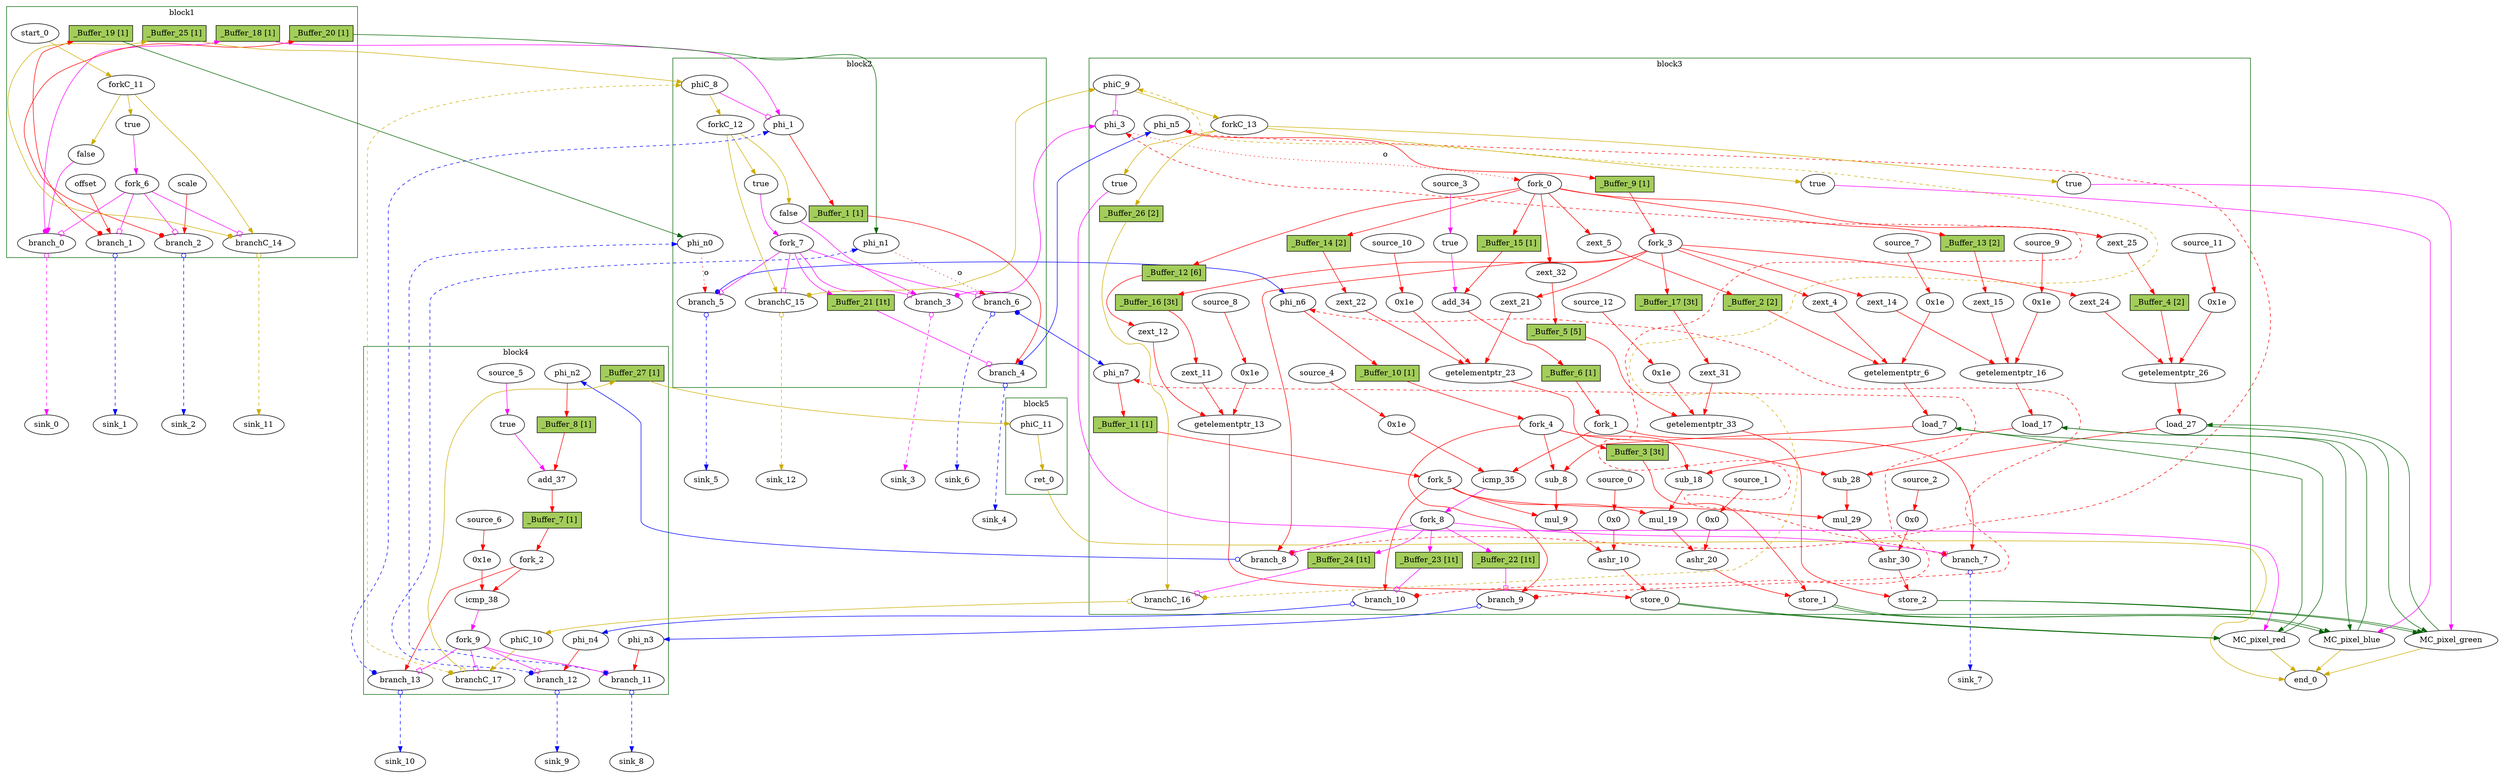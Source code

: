 // Number of blocks: 163
// Number of channels: 246
Digraph G {

  // Blocks
subgraph cluster_1 {
color = "darkgreen"
label = "block1"
  offset [type=Entry, in="in1:32", out="out1:32", bbID = 1,  shape=oval];
  scale [type=Entry, in="in1:32", out="out1:32", bbID = 1,  shape=oval];
  brCst_block1 [type=Constant, in="in1:1", out="out1:1", bbID = 1, value="0x1", label=true,  shape=oval];
  cst_0 [type=Constant, in="in1:1", out="out1:1", bbID = 1, value="0x0", label=false,  shape=oval];
  branch_0 [type=Branch, in="in1:1 in2?:1", out="out1+:1 out2-:1", bbID = 1,  shape=oval];
  branch_1 [type=Branch, in="in1:32 in2?:1", out="out1+:32 out2-:32", bbID = 1,  shape=oval];
  branch_2 [type=Branch, in="in1:32 in2?:1", out="out1+:32 out2-:32", bbID = 1,  shape=oval];
  fork_6 [type=Fork, in="in1:1", out="out1:1 out2:1 out3:1 out4:1", bbID = 1,  shape=oval];
  start_0 [type=Entry, in="in1:0", out="out1:0", bbID = 1,  shape=oval];
  forkC_11 [type=Fork, in="in1:0", out="out1:0 out2:0 out3:0", bbID = 1,  shape=oval];
  branchC_14 [type=Branch, in="in1:0 in2?:1", out="out1+:0 out2-:0", bbID = 1,  shape=oval];
  _Buffer_18 [type=Buffer, in="in1:1", out="out1:1", bbID = 1, slots=1, transparent=false, label="_Buffer_18 [1]",  shape=box, style=filled, fillcolor=darkolivegreen3, height = 0.4];
  _Buffer_19 [type=Buffer, in="in1:32", out="out1:32", bbID = 1, slots=1, transparent=false, label="_Buffer_19 [1]",  shape=box, style=filled, fillcolor=darkolivegreen3, height = 0.4];
  _Buffer_20 [type=Buffer, in="in1:32", out="out1:32", bbID = 1, slots=1, transparent=false, label="_Buffer_20 [1]",  shape=box, style=filled, fillcolor=darkolivegreen3, height = 0.4];
  _Buffer_25 [type=Buffer, in="in1:0", out="out1:0", bbID = 1, slots=1, transparent=false, label="_Buffer_25 [1]",  shape=box, style=filled, fillcolor=darkolivegreen3, height = 0.4];
}
subgraph cluster_2 {
color = "darkgreen"
label = "block2"
  phi_1 [type=Mux, in="in1?:1 in2:32 in3:32", out="out1:32", delay=0.366, bbID = 2,  shape=oval];
  brCst_block2 [type=Constant, in="in1:1", out="out1:1", bbID = 2, value="0x1", label=true,  shape=oval];
  cst_1 [type=Constant, in="in1:1", out="out1:1", bbID = 2, value="0x0", label=false,  shape=oval];
  phi_n0 [type=Merge, in="in1:32 in2:32", out="out1:32", delay=0.366, bbID = 2,  shape=oval];
  phi_n1 [type=Merge, in="in1:32 in2:32", out="out1:32", delay=0.366, bbID = 2,  shape=oval];
  branch_3 [type=Branch, in="in1:1 in2?:1", out="out1+:1 out2-:1", bbID = 2,  shape=oval];
  branch_4 [type=Branch, in="in1:32 in2?:1", out="out1+:32 out2-:32", bbID = 2,  shape=oval];
  branch_5 [type=Branch, in="in1:32 in2?:1", out="out1+:32 out2-:32", bbID = 2,  shape=oval];
  branch_6 [type=Branch, in="in1:32 in2?:1", out="out1+:32 out2-:32", bbID = 2,  shape=oval];
  fork_7 [type=Fork, in="in1:1", out="out1:1 out2:1 out3:1 out4:1 out5:1", bbID = 2,  shape=oval];
  phiC_8 [type=CntrlMerge, in="in1:0 in2:0", out="out1:0 out2?:1", delay=0.166, bbID = 2,  shape=oval];
  forkC_12 [type=Fork, in="in1:0", out="out1:0 out2:0 out3:0", bbID = 2,  shape=oval];
  branchC_15 [type=Branch, in="in1:0 in2?:1", out="out1+:0 out2-:0", bbID = 2,  shape=oval];
  _Buffer_1 [type=Buffer, in="in1:32", out="out1:32", bbID = 2, slots=1, transparent=false, label="_Buffer_1 [1]",  shape=box, style=filled, fillcolor=darkolivegreen3, height = 0.4];
  _Buffer_21 [type=Buffer, in="in1:1", out="out1:1", bbID = 2, slots=1, transparent=true, label="_Buffer_21 [1t]",  shape=box, style=filled, fillcolor=darkolivegreen3, height = 0.4];
}
subgraph cluster_3 {
color = "darkgreen"
label = "block3"
  phi_3 [type=Mux, in="in1?:1 in2:32 in3:32", out="out1:32", delay=0.366, bbID = 3,  shape=oval];
  zext_4 [type=Operator, in="in1:32", out="out1:32", op = "zext_op", bbID = 3, retimingDiff=1,  shape=oval];
  zext_5 [type=Operator, in="in1:32", out="out1:32", op = "zext_op", bbID = 3,  shape=oval];
  getelementptr_6 [type=Operator, in="in1:32 in2:32 in3:32", out="out1:32", op = "getelementptr_op", delay=2.966, constants=1, bbID = 3, retimingDiff=1,  shape=oval];
  load_7 [type=Operator, in="in1:32 in2:32", out="out1:32 out2:32", op = "mc_load_op", latency=2, bbID = 3, portID = 0, offset = 0, retimingDiff=1,  shape=oval];
  sub_8 [type=Operator, in="in1:32 in2:32", out="out1:32", op = "sub_op", delay=1.693, bbID = 3, retimingDiff=2,  shape=oval];
  mul_9 [type=Operator, in="in1:32 in2:32", out="out1:32", op = "mul_op", latency=4, bbID = 3, retimingDiff=2,  shape=oval];
  cst_2 [type=Constant, in="in1:3", out="out1:32", bbID = 3, value="0x0", label="0x0", retimingDiff=4,  shape=oval];
  ashr_10 [type=Operator, in="in1:32 in2:32", out="out1:32", op = "ashr_op", bbID = 3, retimingDiff=4,  shape=oval];
  zext_11 [type=Operator, in="in1:32", out="out1:32", op = "zext_op", bbID = 3, retimingDiff=4,  shape=oval];
  zext_12 [type=Operator, in="in1:32", out="out1:32", op = "zext_op", bbID = 3, retimingDiff=4,  shape=oval];
  getelementptr_13 [type=Operator, in="in1:32 in2:32 in3:32", out="out1:32", op = "getelementptr_op", delay=2.966, constants=1, bbID = 3, retimingDiff=4,  shape=oval];
  store_0 [type=Operator, in="in1:32 in2:32", out="out1:32 out2:32", op = "mc_store_op", bbID = 3, portID = 0, offset = 0, retimingDiff=4,  shape=oval];
  zext_14 [type=Operator, in="in1:32", out="out1:32", op = "zext_op", bbID = 3, retimingDiff=1,  shape=oval];
  zext_15 [type=Operator, in="in1:32", out="out1:32", op = "zext_op", bbID = 3, retimingDiff=1,  shape=oval];
  getelementptr_16 [type=Operator, in="in1:32 in2:32 in3:32", out="out1:32", op = "getelementptr_op", delay=2.966, constants=1, bbID = 3, retimingDiff=1,  shape=oval];
  load_17 [type=Operator, in="in1:32 in2:32", out="out1:32 out2:32", op = "mc_load_op", latency=2, bbID = 3, portID = 0, offset = 0, retimingDiff=1,  shape=oval];
  sub_18 [type=Operator, in="in1:32 in2:32", out="out1:32", op = "sub_op", delay=1.693, bbID = 3, retimingDiff=2,  shape=oval];
  mul_19 [type=Operator, in="in1:32 in2:32", out="out1:32", op = "mul_op", latency=4, bbID = 3, retimingDiff=2,  shape=oval];
  cst_3 [type=Constant, in="in1:3", out="out1:32", bbID = 3, value="0x0", label="0x0", retimingDiff=4,  shape=oval];
  ashr_20 [type=Operator, in="in1:32 in2:32", out="out1:32", op = "ashr_op", bbID = 3, retimingDiff=4,  shape=oval];
  zext_21 [type=Operator, in="in1:32", out="out1:32", op = "zext_op", bbID = 3, retimingDiff=1,  shape=oval];
  zext_22 [type=Operator, in="in1:32", out="out1:32", op = "zext_op", bbID = 3, retimingDiff=1,  shape=oval];
  getelementptr_23 [type=Operator, in="in1:32 in2:32 in3:32", out="out1:32", op = "getelementptr_op", delay=2.966, constants=1, bbID = 3, retimingDiff=1,  shape=oval];
  store_1 [type=Operator, in="in1:32 in2:32", out="out1:32 out2:32", op = "mc_store_op", bbID = 3, portID = 0, offset = 0, retimingDiff=4,  shape=oval];
  zext_24 [type=Operator, in="in1:32", out="out1:32", op = "zext_op", bbID = 3, retimingDiff=1,  shape=oval];
  zext_25 [type=Operator, in="in1:32", out="out1:32", op = "zext_op", bbID = 3,  shape=oval];
  getelementptr_26 [type=Operator, in="in1:32 in2:32 in3:32", out="out1:32", op = "getelementptr_op", delay=2.966, constants=1, bbID = 3, retimingDiff=1,  shape=oval];
  load_27 [type=Operator, in="in1:32 in2:32", out="out1:32 out2:32", op = "mc_load_op", latency=2, bbID = 3, portID = 0, offset = 0, retimingDiff=1,  shape=oval];
  sub_28 [type=Operator, in="in1:32 in2:32", out="out1:32", op = "sub_op", delay=1.693, bbID = 3, retimingDiff=2,  shape=oval];
  mul_29 [type=Operator, in="in1:32 in2:32", out="out1:32", op = "mul_op", latency=4, bbID = 3, retimingDiff=2,  shape=oval];
  cst_4 [type=Constant, in="in1:3", out="out1:32", bbID = 3, value="0x0", label="0x0", retimingDiff=4,  shape=oval];
  ashr_30 [type=Operator, in="in1:32 in2:32", out="out1:32", op = "ashr_op", bbID = 3, retimingDiff=4,  shape=oval];
  zext_31 [type=Operator, in="in1:32", out="out1:32", op = "zext_op", bbID = 3, retimingDiff=4,  shape=oval];
  zext_32 [type=Operator, in="in1:32", out="out1:32", op = "zext_op", bbID = 3,  shape=oval];
  getelementptr_33 [type=Operator, in="in1:32 in2:32 in3:32", out="out1:32", op = "getelementptr_op", delay=2.966, constants=1, bbID = 3, retimingDiff=4,  shape=oval];
  store_2 [type=Operator, in="in1:32 in2:32", out="out1:32 out2:32", op = "mc_store_op", bbID = 3, portID = 0, offset = 0, retimingDiff=4,  shape=oval];
  cst_5 [type=Constant, in="in1:1", out="out1:1", bbID = 3, value="0x1", label=true, retimingDiff=0.5,  shape=oval];
  add_34 [type=Operator, in="in1:32 in2:32", out="out1:32", op = "add_op", delay=1.693, bbID = 3, retimingDiff=0.5,  shape=oval];
  cst_6 [type=Constant, in="in1:32", out="out1:32", bbID = 3, value="0x1e", label="0x1e", retimingDiff=1,  shape=oval];
  icmp_35 [type=Operator, in="in1:32 in2:32", out="out1:1", op = "icmp_ult_op", delay=1.53, bbID = 3, retimingDiff=1,  shape=oval];
  cst_9 [type=Constant, in="in1:32", out="out1:32", bbID = 3, value="0x1e", label="0x1e", retimingDiff=1,  shape=oval];
  cst_10 [type=Constant, in="in1:32", out="out1:32", bbID = 3, value="0x1e", label="0x1e", retimingDiff=4,  shape=oval];
  cst_11 [type=Constant, in="in1:32", out="out1:32", bbID = 3, value="0x1e", label="0x1e", retimingDiff=1,  shape=oval];
  cst_12 [type=Constant, in="in1:32", out="out1:32", bbID = 3, value="0x1e", label="0x1e", retimingDiff=1,  shape=oval];
  cst_13 [type=Constant, in="in1:32", out="out1:32", bbID = 3, value="0x1e", label="0x1e", retimingDiff=1,  shape=oval];
  cst_14 [type=Constant, in="in1:32", out="out1:32", bbID = 3, value="0x1e", label="0x1e", retimingDiff=4,  shape=oval];
  phi_n5 [type=Merge, in="in1:32 in2:32", out="out1:32", delay=0.366, bbID = 3,  shape=oval];
  phi_n6 [type=Merge, in="in1:32 in2:32", out="out1:32", delay=0.366, bbID = 3, retimingDiff=1,  shape=oval];
  phi_n7 [type=Merge, in="in1:32 in2:32", out="out1:32", delay=0.366, bbID = 3, retimingDiff=1,  shape=oval];
  fork_0 [type=Fork, in="in1:32", out="out1:32 out2:32 out3:32 out4:32 out5:32 out6:32 out7:32", bbID = 3,  shape=oval];
  fork_1 [type=Fork, in="in1:32", out="out1:32 out2:32", bbID = 3, retimingDiff=1,  shape=oval];
  fork_3 [type=Fork, in="in1:32", out="out1:32 out2:32 out3:32 out4:32 out5:32 out6:32 out7:32", bbID = 3, retimingDiff=1,  shape=oval];
  fork_4 [type=Fork, in="in1:32", out="out1:32 out2:32 out3:32 out4:32", bbID = 3, retimingDiff=2,  shape=oval];
  fork_5 [type=Fork, in="in1:32", out="out1:32 out2:32 out3:32 out4:32", bbID = 3, retimingDiff=2,  shape=oval];
  branch_7 [type=Branch, in="in1:32 in2?:1", out="out1+:32 out2-:32", bbID = 3, retimingDiff=1,  shape=oval];
  branch_8 [type=Branch, in="in1:32 in2?:1", out="out1+:32 out2-:32", bbID = 3, retimingDiff=1,  shape=oval];
  branch_9 [type=Branch, in="in1:32 in2?:1", out="out1+:32 out2-:32", bbID = 3, retimingDiff=2,  shape=oval];
  branch_10 [type=Branch, in="in1:32 in2?:1", out="out1+:32 out2-:32", bbID = 3, retimingDiff=2,  shape=oval];
  fork_8 [type=Fork, in="in1:1", out="out1:1 out2:1 out3:1 out4:1 out5:1", bbID = 3, retimingDiff=1,  shape=oval];
  cst_15 [type=Constant, in="in1:1", out="out1:1", bbID = 3, value="0x1", label=true,  shape=oval];
  cst_16 [type=Constant, in="in1:1", out="out1:1", bbID = 3, value="0x1", label=true,  shape=oval];
  cst_17 [type=Constant, in="in1:1", out="out1:1", bbID = 3, value="0x1", label=true,  shape=oval];
  phiC_9 [type=CntrlMerge, in="in1:0 in2:0", out="out1:0 out2?:1", delay=0.166, bbID = 3,  shape=oval];
  forkC_13 [type=Fork, in="in1:0", out="out1:0 out2:0 out3:0 out4:0", bbID = 3,  shape=oval];
  branchC_16 [type=Branch, in="in1:0 in2?:1", out="out1+:0 out2-:0", bbID = 3, retimingDiff=1,  shape=oval];
  source_0 [type=Source, out="out1:3", bbID = 3, retimingDiff=4,  shape=oval];
  source_1 [type=Source, out="out1:3", bbID = 3, retimingDiff=4,  shape=oval];
  source_2 [type=Source, out="out1:3", bbID = 3, retimingDiff=4,  shape=oval];
  source_3 [type=Source, out="out1:1", bbID = 3, retimingDiff=0.5,  shape=oval];
  source_4 [type=Source, out="out1:32", bbID = 3, retimingDiff=1,  shape=oval];
  source_7 [type=Source, out="out1:32", bbID = 3, retimingDiff=1,  shape=oval];
  source_8 [type=Source, out="out1:32", bbID = 3, retimingDiff=4,  shape=oval];
  source_9 [type=Source, out="out1:32", bbID = 3, retimingDiff=1,  shape=oval];
  source_10 [type=Source, out="out1:32", bbID = 3, retimingDiff=1,  shape=oval];
  source_11 [type=Source, out="out1:32", bbID = 3, retimingDiff=1,  shape=oval];
  source_12 [type=Source, out="out1:32", bbID = 3, retimingDiff=4,  shape=oval];
  _Buffer_2 [type=Buffer, in="in1:32", out="out1:32", bbID = 3, slots=2, transparent=false, label="_Buffer_2 [2]",  shape=box, style=filled, fillcolor=darkolivegreen3, height = 0.4];
  _Buffer_3 [type=Buffer, in="in1:32", out="out1:32", bbID = 3, slots=3, transparent=true, label="_Buffer_3 [3t]",  shape=box, style=filled, fillcolor=darkolivegreen3, height = 0.4];
  _Buffer_4 [type=Buffer, in="in1:32", out="out1:32", bbID = 3, slots=2, transparent=false, label="_Buffer_4 [2]",  shape=box, style=filled, fillcolor=darkolivegreen3, height = 0.4];
  _Buffer_5 [type=Buffer, in="in1:32", out="out1:32", bbID = 3, slots=5, transparent=false, label="_Buffer_5 [5]",  shape=box, style=filled, fillcolor=darkolivegreen3, height = 0.4];
  _Buffer_6 [type=Buffer, in="in1:32", out="out1:32", bbID = 3, slots=1, transparent=false, label="_Buffer_6 [1]",  shape=box, style=filled, fillcolor=darkolivegreen3, height = 0.4];
  _Buffer_9 [type=Buffer, in="in1:32", out="out1:32", bbID = 3, slots=1, transparent=false, label="_Buffer_9 [1]",  shape=box, style=filled, fillcolor=darkolivegreen3, height = 0.4];
  _Buffer_10 [type=Buffer, in="in1:32", out="out1:32", bbID = 3, slots=1, transparent=false, label="_Buffer_10 [1]",  shape=box, style=filled, fillcolor=darkolivegreen3, height = 0.4];
  _Buffer_11 [type=Buffer, in="in1:32", out="out1:32", bbID = 3, slots=1, transparent=false, label="_Buffer_11 [1]",  shape=box, style=filled, fillcolor=darkolivegreen3, height = 0.4];
  _Buffer_12 [type=Buffer, in="in1:32", out="out1:32", bbID = 3, slots=6, transparent=false, label="_Buffer_12 [6]",  shape=box, style=filled, fillcolor=darkolivegreen3, height = 0.4];
  _Buffer_13 [type=Buffer, in="in1:32", out="out1:32", bbID = 3, slots=2, transparent=false, label="_Buffer_13 [2]",  shape=box, style=filled, fillcolor=darkolivegreen3, height = 0.4];
  _Buffer_14 [type=Buffer, in="in1:32", out="out1:32", bbID = 3, slots=2, transparent=false, label="_Buffer_14 [2]",  shape=box, style=filled, fillcolor=darkolivegreen3, height = 0.4];
  _Buffer_15 [type=Buffer, in="in1:32", out="out1:32", bbID = 3, slots=1, transparent=false, label="_Buffer_15 [1]",  shape=box, style=filled, fillcolor=darkolivegreen3, height = 0.4];
  _Buffer_16 [type=Buffer, in="in1:32", out="out1:32", bbID = 3, slots=3, transparent=true, label="_Buffer_16 [3t]",  shape=box, style=filled, fillcolor=darkolivegreen3, height = 0.4];
  _Buffer_17 [type=Buffer, in="in1:32", out="out1:32", bbID = 3, slots=3, transparent=true, label="_Buffer_17 [3t]",  shape=box, style=filled, fillcolor=darkolivegreen3, height = 0.4];
  _Buffer_22 [type=Buffer, in="in1:1", out="out1:1", bbID = 3, slots=1, transparent=true, label="_Buffer_22 [1t]",  shape=box, style=filled, fillcolor=darkolivegreen3, height = 0.4];
  _Buffer_23 [type=Buffer, in="in1:1", out="out1:1", bbID = 3, slots=1, transparent=true, label="_Buffer_23 [1t]",  shape=box, style=filled, fillcolor=darkolivegreen3, height = 0.4];
  _Buffer_24 [type=Buffer, in="in1:1", out="out1:1", bbID = 3, slots=1, transparent=true, label="_Buffer_24 [1t]",  shape=box, style=filled, fillcolor=darkolivegreen3, height = 0.4];
  _Buffer_26 [type=Buffer, in="in1:0", out="out1:0", bbID = 3, slots=2, transparent=false, label="_Buffer_26 [2]",  shape=box, style=filled, fillcolor=darkolivegreen3, height = 0.4];
}
subgraph cluster_4 {
color = "darkgreen"
label = "block4"
  cst_7 [type=Constant, in="in1:1", out="out1:1", bbID = 4, value="0x1", label=true,  shape=oval];
  add_37 [type=Operator, in="in1:32 in2:32", out="out1:32", op = "add_op", delay=1.693, bbID = 4,  shape=oval];
  cst_8 [type=Constant, in="in1:32", out="out1:32", bbID = 4, value="0x1e", label="0x1e",  shape=oval];
  icmp_38 [type=Operator, in="in1:32 in2:32", out="out1:1", op = "icmp_ult_op", delay=1.53, bbID = 4,  shape=oval];
  phi_n2 [type=Merge, in="in1:32", out="out1:32", bbID = 4,  shape=oval];
  phi_n3 [type=Merge, in="in1:32", out="out1:32", bbID = 4,  shape=oval];
  phi_n4 [type=Merge, in="in1:32", out="out1:32", bbID = 4,  shape=oval];
  fork_2 [type=Fork, in="in1:32", out="out1:32 out2:32", bbID = 4,  shape=oval];
  branch_11 [type=Branch, in="in1:32 in2?:1", out="out1+:32 out2-:32", bbID = 4,  shape=oval];
  branch_12 [type=Branch, in="in1:32 in2?:1", out="out1+:32 out2-:32", bbID = 4,  shape=oval];
  branch_13 [type=Branch, in="in1:32 in2?:1", out="out1+:32 out2-:32", bbID = 4,  shape=oval];
  fork_9 [type=Fork, in="in1:1", out="out1:1 out2:1 out3:1 out4:1", bbID = 4,  shape=oval];
  phiC_10 [type=Merge, in="in1:0", out="out1:0", delay=0.166, bbID = 4,  shape=oval];
  branchC_17 [type=Branch, in="in1:0 in2?:1", out="out1+:0 out2-:0", bbID = 4,  shape=oval];
  source_5 [type=Source, out="out1:1", bbID = 4,  shape=oval];
  source_6 [type=Source, out="out1:32", bbID = 4,  shape=oval];
  _Buffer_7 [type=Buffer, in="in1:32", out="out1:32", bbID = 4, slots=1, transparent=false, label="_Buffer_7 [1]",  shape=box, style=filled, fillcolor=darkolivegreen3, height = 0.4];
  _Buffer_8 [type=Buffer, in="in1:32", out="out1:32", bbID = 4, slots=1, transparent=false, label="_Buffer_8 [1]",  shape=box, style=filled, fillcolor=darkolivegreen3, height = 0.4];
  _Buffer_27 [type=Buffer, in="in1:0", out="out1:0", bbID = 4, slots=1, transparent=false, label="_Buffer_27 [1]",  shape=box, style=filled, fillcolor=darkolivegreen3, height = 0.4];
}
subgraph cluster_5 {
color = "darkgreen"
label = "block5"
  ret_0 [type=Operator, in="in1:0", out="out1:0", op = "ret_op", bbID = 5,  shape=oval];
  phiC_11 [type=Merge, in="in1:0", out="out1:0", delay=0.166, bbID = 5,  shape=oval];
}
  MC_pixel_red [type=MC, in="in1:32*c0 in2:32*l0a in3:32*s0a in4:32*s0d", out="out1:32*l0d out2:0*e", bbID = 0, memory = "pixel_red", bbcount = 1, ldcount = 1, stcount = 1, ];
  MC_pixel_blue [type=MC, in="in1:32*c0 in2:32*l0a in3:32*s0a in4:32*s0d", out="out1:32*l0d out2:0*e", bbID = 0, memory = "pixel_blue", bbcount = 1, ldcount = 1, stcount = 1, ];
  MC_pixel_green [type=MC, in="in1:32*c0 in2:32*l0a in3:32*s0a in4:32*s0d", out="out1:32*l0d out2:0*e", bbID = 0, memory = "pixel_green", bbcount = 1, ldcount = 1, stcount = 1, ];
  end_0 [type=Exit, in="in1:0*e in2:0*e in3:0*e in4:0", out="out1:0", bbID = 0,  shape=oval];
  sink_0 [type=Sink, in="in1:1", bbID = 0,  shape=oval];
  sink_1 [type=Sink, in="in1:32", bbID = 0,  shape=oval];
  sink_2 [type=Sink, in="in1:32", bbID = 0,  shape=oval];
  sink_3 [type=Sink, in="in1:1", bbID = 0,  shape=oval];
  sink_4 [type=Sink, in="in1:32", bbID = 0,  shape=oval];
  sink_5 [type=Sink, in="in1:32", bbID = 0,  shape=oval];
  sink_6 [type=Sink, in="in1:32", bbID = 0,  shape=oval];
  sink_7 [type=Sink, in="in1:32", bbID = 0,  shape=oval];
  sink_8 [type=Sink, in="in1:32", bbID = 0,  shape=oval];
  sink_9 [type=Sink, in="in1:32", bbID = 0,  shape=oval];
  sink_10 [type=Sink, in="in1:32", bbID = 0,  shape=oval];
  sink_11 [type=Sink, in="in1:0", bbID = 0,  shape=oval];
  sink_12 [type=Sink, in="in1:0", bbID = 0,  shape=oval];

  // Channels
  offset -> branch_1 [from=out1, to=in1, arrowhead=normal, color=red];
  scale -> branch_2 [from=out1, to=in1, arrowhead=normal, color=red];
  brCst_block1 -> fork_6 [from=out1, to=in1, arrowhead=normal, color=magenta];
  cst_0 -> branch_0 [from=out1, to=in1, arrowhead=normal, color=magenta];
  phi_1 -> _Buffer_1 [from=out1, to=in1, arrowhead=normal, color=red];
  brCst_block2 -> fork_7 [from=out1, to=in1, arrowhead=normal, color=magenta];
  cst_1 -> branch_3 [from=out1, to=in1, arrowhead=normal, color=magenta];
  phi_3 -> fork_0 [from=out1, to=in1, arrowhead=normal, color=red, slots=1, style=dotted, label="o", transparent=true];
  zext_4 -> getelementptr_6 [from=out1, to=in1, arrowhead=normal, color=red];
  zext_5 -> _Buffer_2 [from=out1, to=in1, arrowhead=normal, color=red];
  getelementptr_6 -> load_7 [from=out1, to=in2, arrowhead=normal, color=red];
  load_7 -> sub_8 [from=out1, to=in1, arrowhead=normal, color=red];
  load_7 -> MC_pixel_red [from=out2, to=in2, arrowhead=normal, color=darkgreen];
  sub_8 -> mul_9 [from=out1, to=in1, arrowhead=normal, color=red];
  mul_9 -> ashr_10 [from=out1, to=in1, arrowhead=normal, color=red];
  cst_2 -> ashr_10 [from=out1, to=in2, arrowhead=normal, color=red];
  ashr_10 -> store_0 [from=out1, to=in1, arrowhead=normal, color=red];
  zext_11 -> getelementptr_13 [from=out1, to=in1, arrowhead=normal, color=red];
  zext_12 -> getelementptr_13 [from=out1, to=in2, arrowhead=normal, color=red];
  getelementptr_13 -> store_0 [from=out1, to=in2, arrowhead=normal, color=red];
  store_0 -> MC_pixel_red [from=out2, to=in3, arrowhead=normal, color=darkgreen];
  store_0 -> MC_pixel_red [from=out1, to=in4, arrowhead=normal, color=darkgreen];
  zext_14 -> getelementptr_16 [from=out1, to=in1, arrowhead=normal, color=red];
  zext_15 -> getelementptr_16 [from=out1, to=in2, arrowhead=normal, color=red];
  getelementptr_16 -> load_17 [from=out1, to=in2, arrowhead=normal, color=red];
  load_17 -> sub_18 [from=out1, to=in1, arrowhead=normal, color=red];
  load_17 -> MC_pixel_blue [from=out2, to=in2, arrowhead=normal, color=darkgreen];
  sub_18 -> mul_19 [from=out1, to=in1, arrowhead=normal, color=red];
  mul_19 -> ashr_20 [from=out1, to=in1, arrowhead=normal, color=red];
  cst_3 -> ashr_20 [from=out1, to=in2, arrowhead=normal, color=red];
  ashr_20 -> store_1 [from=out1, to=in1, arrowhead=normal, color=red];
  zext_21 -> getelementptr_23 [from=out1, to=in1, arrowhead=normal, color=red];
  zext_22 -> getelementptr_23 [from=out1, to=in2, arrowhead=normal, color=red];
  getelementptr_23 -> _Buffer_3 [from=out1, to=in1, arrowhead=normal, color=red];
  store_1 -> MC_pixel_blue [from=out2, to=in3, arrowhead=normal, color=darkgreen];
  store_1 -> MC_pixel_blue [from=out1, to=in4, arrowhead=normal, color=darkgreen];
  zext_24 -> getelementptr_26 [from=out1, to=in1, arrowhead=normal, color=red];
  zext_25 -> _Buffer_4 [from=out1, to=in1, arrowhead=normal, color=red];
  getelementptr_26 -> load_27 [from=out1, to=in2, arrowhead=normal, color=red];
  load_27 -> sub_28 [from=out1, to=in1, arrowhead=normal, color=red];
  load_27 -> MC_pixel_green [from=out2, to=in2, arrowhead=normal, color=darkgreen];
  sub_28 -> mul_29 [from=out1, to=in1, arrowhead=normal, color=red];
  mul_29 -> ashr_30 [from=out1, to=in1, arrowhead=normal, color=red];
  cst_4 -> ashr_30 [from=out1, to=in2, arrowhead=normal, color=red];
  ashr_30 -> store_2 [from=out1, to=in1, arrowhead=normal, color=red];
  zext_31 -> getelementptr_33 [from=out1, to=in1, arrowhead=normal, color=red];
  zext_32 -> _Buffer_5 [from=out1, to=in1, arrowhead=normal, color=red];
  getelementptr_33 -> store_2 [from=out1, to=in2, arrowhead=normal, color=red];
  store_2 -> MC_pixel_green [from=out2, to=in3, arrowhead=normal, color=darkgreen];
  store_2 -> MC_pixel_green [from=out1, to=in4, arrowhead=normal, color=darkgreen];
  cst_5 -> add_34 [from=out1, to=in2, arrowhead=normal, color=magenta];
  add_34 -> _Buffer_6 [from=out1, to=in1, arrowhead=normal, color=red];
  cst_6 -> icmp_35 [from=out1, to=in2, arrowhead=normal, color=red];
  icmp_35 -> fork_8 [from=out1, to=in1, arrowhead=normal, color=magenta];
  cst_7 -> add_37 [from=out1, to=in2, arrowhead=normal, color=magenta];
  add_37 -> _Buffer_7 [from=out1, to=in1, arrowhead=normal, color=red];
  cst_8 -> icmp_38 [from=out1, to=in2, arrowhead=normal, color=red];
  icmp_38 -> fork_9 [from=out1, to=in1, arrowhead=normal, color=magenta];
  ret_0 -> end_0 [from=out1, to=in4, arrowhead=normal, color=gold3];
  cst_9 -> getelementptr_6 [from=out1, to=in3, arrowhead=normal, color=red];
  cst_10 -> getelementptr_13 [from=out1, to=in3, arrowhead=normal, color=red];
  cst_11 -> getelementptr_16 [from=out1, to=in3, arrowhead=normal, color=red];
  cst_12 -> getelementptr_23 [from=out1, to=in3, arrowhead=normal, color=red];
  cst_13 -> getelementptr_26 [from=out1, to=in3, arrowhead=normal, color=red];
  cst_14 -> getelementptr_33 [from=out1, to=in3, arrowhead=normal, color=red];
  phi_n0 -> branch_5 [from=out1, to=in1, arrowhead=normal, color=red, slots=1, style=dotted, label="o", transparent=true];
  phi_n1 -> branch_6 [from=out1, to=in1, arrowhead=normal, color=red, slots=1, style=dotted, label="o", transparent=true];
  phi_n2 -> _Buffer_8 [from=out1, to=in1, arrowhead=normal, color=red];
  phi_n3 -> branch_11 [from=out1, to=in1, arrowhead=normal, color=red];
  phi_n4 -> branch_12 [from=out1, to=in1, arrowhead=normal, color=red];
  phi_n5 -> _Buffer_9 [from=out1, to=in1, arrowhead=normal, color=red];
  phi_n6 -> _Buffer_10 [from=out1, to=in1, arrowhead=normal, color=red];
  phi_n7 -> _Buffer_11 [from=out1, to=in1, arrowhead=normal, color=red];
  fork_0 -> zext_5 [from=out1, to=in1, arrowhead=normal, color=red];
  fork_0 -> _Buffer_12 [from=out2, to=in1, arrowhead=normal, color=red];
  fork_0 -> _Buffer_13 [from=out3, to=in1, arrowhead=normal, color=red];
  fork_0 -> _Buffer_14 [from=out4, to=in1, arrowhead=normal, color=red];
  fork_0 -> zext_25 [from=out5, to=in1, arrowhead=normal, color=red];
  fork_0 -> zext_32 [from=out6, to=in1, arrowhead=normal, color=red];
  fork_0 -> _Buffer_15 [from=out7, to=in1, arrowhead=normal, color=red];
  fork_1 -> icmp_35 [from=out1, to=in1, arrowhead=normal, color=red];
  fork_1 -> branch_7 [from=out2, to=in1, arrowhead=normal, color=red];
  fork_2 -> icmp_38 [from=out1, to=in1, arrowhead=normal, color=red];
  fork_2 -> branch_13 [from=out2, to=in1, arrowhead=normal, color=red];
  fork_3 -> zext_4 [from=out1, to=in1, arrowhead=normal, color=red];
  fork_3 -> _Buffer_16 [from=out2, to=in1, arrowhead=normal, color=red];
  fork_3 -> zext_14 [from=out3, to=in1, arrowhead=normal, color=red];
  fork_3 -> zext_21 [from=out4, to=in1, arrowhead=normal, color=red];
  fork_3 -> zext_24 [from=out5, to=in1, arrowhead=normal, color=red];
  fork_3 -> _Buffer_17 [from=out6, to=in1, arrowhead=normal, color=red];
  fork_3 -> branch_8 [from=out7, to=in1, arrowhead=normal, color=red];
  fork_4 -> sub_8 [from=out1, to=in2, arrowhead=normal, color=red];
  fork_4 -> sub_18 [from=out2, to=in2, arrowhead=normal, color=red];
  fork_4 -> sub_28 [from=out3, to=in2, arrowhead=normal, color=red];
  fork_4 -> branch_9 [from=out4, to=in1, arrowhead=normal, color=red];
  fork_5 -> mul_9 [from=out1, to=in2, arrowhead=normal, color=red];
  fork_5 -> mul_19 [from=out2, to=in2, arrowhead=normal, color=red];
  fork_5 -> mul_29 [from=out3, to=in2, arrowhead=normal, color=red];
  fork_5 -> branch_10 [from=out4, to=in1, arrowhead=normal, color=red];
  branch_0 -> _Buffer_18 [from=out1, to=in1, dir=both, arrowtail=dot, arrowhead=normal, color=magenta, constraint=false];
  branch_0 -> sink_0 [from=out2, to=in1, dir=both, arrowtail=odot, arrowhead=normal, color=magenta, style=dashed, minlen = 3];
  branch_1 -> _Buffer_19 [from=out1, to=in1, dir=both, arrowtail=dot, arrowhead=normal, color=red, constraint=false];
  branch_1 -> sink_1 [from=out2, to=in1, dir=both, arrowtail=odot, arrowhead=normal, color=blue, style=dashed, minlen = 3];
  branch_2 -> _Buffer_20 [from=out1, to=in1, dir=both, arrowtail=dot, arrowhead=normal, color=red, constraint=false];
  branch_2 -> sink_2 [from=out2, to=in1, dir=both, arrowtail=odot, arrowhead=normal, color=blue, style=dashed, minlen = 3];
  fork_6 -> branch_0 [from=out3, to=in2, arrowhead=obox, color=magenta];
  fork_6 -> branch_1 [from=out2, to=in2, arrowhead=obox, color=magenta];
  fork_6 -> branch_2 [from=out1, to=in2, arrowhead=obox, color=magenta];
  fork_6 -> branchC_14 [from=out4, to=in2, arrowhead=obox, color=magenta];
  branch_3 -> phi_3 [from=out1, to=in2, dir=both, arrowtail=dot, arrowhead=normal, color=magenta];
  branch_3 -> sink_3 [from=out2, to=in1, dir=both, arrowtail=odot, arrowhead=normal, color=magenta, style=dashed, minlen = 3];
  branch_4 -> phi_n5 [from=out1, to=in1, dir=both, arrowtail=dot, arrowhead=normal, color=blue];
  branch_4 -> sink_4 [from=out2, to=in1, dir=both, arrowtail=odot, arrowhead=normal, color=blue, style=dashed, minlen = 3];
  branch_5 -> phi_n6 [from=out1, to=in1, dir=both, arrowtail=dot, arrowhead=normal, color=blue];
  branch_5 -> sink_5 [from=out2, to=in1, dir=both, arrowtail=odot, arrowhead=normal, color=blue, style=dashed, minlen = 3];
  branch_6 -> phi_n7 [from=out1, to=in1, dir=both, arrowtail=dot, arrowhead=normal, color=blue];
  branch_6 -> sink_6 [from=out2, to=in1, dir=both, arrowtail=odot, arrowhead=normal, color=blue, style=dashed, minlen = 3];
  fork_7 -> branch_3 [from=out4, to=in2, arrowhead=obox, color=magenta];
  fork_7 -> _Buffer_21 [from=out3, to=in1, arrowhead=normal, color=magenta];
  fork_7 -> branch_5 [from=out2, to=in2, arrowhead=obox, color=magenta];
  fork_7 -> branch_6 [from=out1, to=in2, arrowhead=obox, color=magenta];
  fork_7 -> branchC_15 [from=out5, to=in2, arrowhead=obox, color=magenta];
  branch_7 -> phi_3 [from=out1, to=in3, dir=both, arrowtail=dot, arrowhead=normal, color=red, constraint=false, style=dashed, minlen = 3];
  branch_7 -> sink_7 [from=out2, to=in1, dir=both, arrowtail=odot, arrowhead=normal, color=blue, style=dashed, minlen = 3];
  branch_8 -> phi_n2 [from=out2, to=in1, dir=both, arrowtail=odot, arrowhead=normal, color=blue];
  branch_8 -> phi_n5 [from=out1, to=in2, dir=both, arrowtail=dot, arrowhead=normal, color=red, constraint=false, style=dashed, minlen = 3];
  branch_9 -> phi_n3 [from=out2, to=in1, dir=both, arrowtail=odot, arrowhead=normal, color=blue];
  branch_9 -> phi_n6 [from=out1, to=in2, dir=both, arrowtail=dot, arrowhead=normal, color=red, constraint=false, style=dashed, minlen = 3];
  branch_10 -> phi_n4 [from=out2, to=in1, dir=both, arrowtail=odot, arrowhead=normal, color=blue];
  branch_10 -> phi_n7 [from=out1, to=in2, dir=both, arrowtail=dot, arrowhead=normal, color=red, constraint=false, style=dashed, minlen = 3];
  fork_8 -> branch_7 [from=out4, to=in2, arrowhead=obox, color=magenta];
  fork_8 -> branch_8 [from=out3, to=in2, arrowhead=obox, color=magenta];
  fork_8 -> _Buffer_22 [from=out2, to=in1, arrowhead=normal, color=magenta];
  fork_8 -> _Buffer_23 [from=out1, to=in1, arrowhead=normal, color=magenta];
  fork_8 -> _Buffer_24 [from=out5, to=in1, arrowhead=normal, color=magenta];
  branch_11 -> phi_n0 [from=out1, to=in2, dir=both, arrowtail=dot, arrowhead=normal, color=blue, style=dashed, minlen = 3];
  branch_11 -> sink_8 [from=out2, to=in1, dir=both, arrowtail=odot, arrowhead=normal, color=blue, style=dashed, minlen = 3];
  branch_12 -> phi_n1 [from=out1, to=in2, dir=both, arrowtail=dot, arrowhead=normal, color=blue, style=dashed, minlen = 3];
  branch_12 -> sink_9 [from=out2, to=in1, dir=both, arrowtail=odot, arrowhead=normal, color=blue, style=dashed, minlen = 3];
  branch_13 -> phi_1 [from=out1, to=in3, dir=both, arrowtail=dot, arrowhead=normal, color=blue, style=dashed, minlen = 3];
  branch_13 -> sink_10 [from=out2, to=in1, dir=both, arrowtail=odot, arrowhead=normal, color=blue, style=dashed, minlen = 3];
  fork_9 -> branch_11 [from=out3, to=in2, arrowhead=obox, color=magenta];
  fork_9 -> branch_12 [from=out2, to=in2, arrowhead=obox, color=magenta];
  fork_9 -> branch_13 [from=out1, to=in2, arrowhead=obox, color=magenta];
  fork_9 -> branchC_17 [from=out4, to=in2, arrowhead=obox, color=magenta];
  MC_pixel_red -> load_7 [from=out1, to=in1, arrowhead=normal, color=darkgreen];
  MC_pixel_red -> end_0 [from=out2, to=in1, arrowhead=normal, color=gold3];
  cst_15 -> MC_pixel_red [from=out1, to=in1, arrowhead=normal, color=magenta];
  MC_pixel_blue -> load_17 [from=out1, to=in1, arrowhead=normal, color=darkgreen];
  MC_pixel_blue -> end_0 [from=out2, to=in2, arrowhead=normal, color=gold3];
  cst_16 -> MC_pixel_blue [from=out1, to=in1, arrowhead=normal, color=magenta];
  MC_pixel_green -> load_27 [from=out1, to=in1, arrowhead=normal, color=darkgreen];
  MC_pixel_green -> end_0 [from=out2, to=in3, arrowhead=normal, color=gold3];
  cst_17 -> MC_pixel_green [from=out1, to=in1, arrowhead=normal, color=magenta];
  start_0 -> forkC_11 [from=out1, to=in1, arrowhead=normal, color=gold3];
  forkC_11 -> brCst_block1 [from=out3, to=in1, arrowhead=normal, color=gold3];
  forkC_11 -> cst_0 [from=out1, to=in1, arrowhead=normal, color=gold3];
  forkC_11 -> branchC_14 [from=out2, to=in1, arrowhead=normal, color=gold3];
  branchC_14 -> _Buffer_25 [from=out1, to=in1, dir=both, arrowtail=dot, arrowhead=normal, color=gold3, constraint=false];
  branchC_14 -> sink_11 [from=out2, to=in1, dir=both, arrowtail=odot, arrowhead=normal, color=gold3, style=dashed, minlen = 3];
  phiC_8 -> phi_1 [from=out2, to=in1, arrowhead=obox, color=magenta];
  phiC_8 -> forkC_12 [from=out1, to=in1, arrowhead=normal, color=gold3];
  forkC_12 -> brCst_block2 [from=out3, to=in1, arrowhead=normal, color=gold3];
  forkC_12 -> cst_1 [from=out1, to=in1, arrowhead=normal, color=gold3];
  forkC_12 -> branchC_15 [from=out2, to=in1, arrowhead=normal, color=gold3];
  branchC_15 -> phiC_9 [from=out1, to=in1, dir=both, arrowtail=dot, arrowhead=normal, color=gold3];
  branchC_15 -> sink_12 [from=out2, to=in1, dir=both, arrowtail=odot, arrowhead=normal, color=gold3, style=dashed, minlen = 3];
  phiC_9 -> phi_3 [from=out2, to=in1, arrowhead=obox, color=magenta];
  phiC_9 -> forkC_13 [from=out1, to=in1, arrowhead=normal, color=gold3];
  forkC_13 -> cst_15 [from=out1, to=in1, arrowhead=normal, color=gold3];
  forkC_13 -> cst_16 [from=out2, to=in1, arrowhead=normal, color=gold3];
  forkC_13 -> cst_17 [from=out3, to=in1, arrowhead=normal, color=gold3];
  forkC_13 -> _Buffer_26 [from=out4, to=in1, arrowhead=normal, color=gold3];
  branchC_16 -> phiC_9 [from=out1, to=in2, dir=both, arrowtail=dot, arrowhead=normal, color=gold3, constraint=false, style=dashed, minlen = 3];
  branchC_16 -> phiC_10 [from=out2, to=in1, dir=both, arrowtail=odot, arrowhead=normal, color=gold3];
  phiC_10 -> branchC_17 [from=out1, to=in1, arrowhead=normal, color=gold3];
  branchC_17 -> phiC_8 [from=out1, to=in2, dir=both, arrowtail=dot, arrowhead=normal, color=gold3, style=dashed, minlen = 3];
  branchC_17 -> _Buffer_27 [from=out2, to=in1, dir=both, arrowtail=odot, arrowhead=normal, color=gold3, constraint=false];
  phiC_11 -> ret_0 [from=out1, to=in1, arrowhead=normal, color=gold3];
  source_0 -> cst_2 [from=out1, to=in1, arrowhead=normal, color=red];
  source_1 -> cst_3 [from=out1, to=in1, arrowhead=normal, color=red];
  source_2 -> cst_4 [from=out1, to=in1, arrowhead=normal, color=red];
  source_3 -> cst_5 [from=out1, to=in1, arrowhead=normal, color=magenta];
  source_4 -> cst_6 [from=out1, to=in1, arrowhead=normal, color=red];
  source_5 -> cst_7 [from=out1, to=in1, arrowhead=normal, color=magenta];
  source_6 -> cst_8 [from=out1, to=in1, arrowhead=normal, color=red];
  source_7 -> cst_9 [from=out1, to=in1, arrowhead=normal, color=red];
  source_8 -> cst_10 [from=out1, to=in1, arrowhead=normal, color=red];
  source_9 -> cst_11 [from=out1, to=in1, arrowhead=normal, color=red];
  source_10 -> cst_12 [from=out1, to=in1, arrowhead=normal, color=red];
  source_11 -> cst_13 [from=out1, to=in1, arrowhead=normal, color=red];
  source_12 -> cst_14 [from=out1, to=in1, arrowhead=normal, color=red];
  _Buffer_1 -> branch_4 [from=out1, to=in1, arrowhead=normal, color=red];
  _Buffer_2 -> getelementptr_6 [from=out1, to=in2, arrowhead=normal, color=red];
  _Buffer_3 -> store_1 [from=out1, to=in2, arrowhead=normal, color=red];
  _Buffer_4 -> getelementptr_26 [from=out1, to=in2, arrowhead=normal, color=red];
  _Buffer_5 -> getelementptr_33 [from=out1, to=in2, arrowhead=normal, color=red];
  _Buffer_6 -> fork_1 [from=out1, to=in1, arrowhead=normal, color=red];
  _Buffer_7 -> fork_2 [from=out1, to=in1, arrowhead=normal, color=red];
  _Buffer_8 -> add_37 [from=out1, to=in1, arrowhead=normal, color=red];
  _Buffer_9 -> fork_3 [from=out1, to=in1, arrowhead=normal, color=red];
  _Buffer_10 -> fork_4 [from=out1, to=in1, arrowhead=normal, color=red];
  _Buffer_11 -> fork_5 [from=out1, to=in1, arrowhead=normal, color=red];
  _Buffer_12 -> zext_12 [from=out1, to=in1, arrowhead=normal, color=red];
  _Buffer_13 -> zext_15 [from=out1, to=in1, arrowhead=normal, color=red];
  _Buffer_14 -> zext_22 [from=out1, to=in1, arrowhead=normal, color=red];
  _Buffer_15 -> add_34 [from=out1, to=in1, arrowhead=normal, color=red];
  _Buffer_16 -> zext_11 [from=out1, to=in1, arrowhead=normal, color=red];
  _Buffer_17 -> zext_31 [from=out1, to=in1, arrowhead=normal, color=red];
  _Buffer_18 -> phi_1 [from=out1, to=in2, arrowhead=normal, color=magenta];
  _Buffer_19 -> phi_n0 [from=out1, to=in1, arrowhead=normal, color=darkgreen];
  _Buffer_20 -> phi_n1 [from=out1, to=in1, arrowhead=normal, color=darkgreen];
  _Buffer_21 -> branch_4 [from=out1, to=in2, arrowhead=obox, color=magenta];
  _Buffer_22 -> branch_9 [from=out1, to=in2, arrowhead=obox, color=magenta];
  _Buffer_23 -> branch_10 [from=out1, to=in2, arrowhead=obox, color=magenta];
  _Buffer_24 -> branchC_16 [from=out1, to=in2, arrowhead=obox, color=magenta];
  _Buffer_25 -> phiC_8 [from=out1, to=in1, arrowhead=normal, color=gold3];
  _Buffer_26 -> branchC_16 [from=out1, to=in1, arrowhead=normal, color=gold3];
  _Buffer_27 -> phiC_11 [from=out1, to=in1, arrowhead=normal, color=gold3];
}
